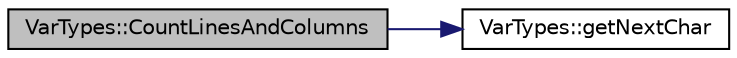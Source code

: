 digraph "VarTypes::CountLinesAndColumns"
{
 // INTERACTIVE_SVG=YES
  edge [fontname="Helvetica",fontsize="10",labelfontname="Helvetica",labelfontsize="10"];
  node [fontname="Helvetica",fontsize="10",shape=record];
  rankdir="LR";
  Node1 [label="VarTypes::CountLinesAndColumns",height=0.2,width=0.4,color="black", fillcolor="grey75", style="filled", fontcolor="black"];
  Node1 -> Node2 [color="midnightblue",fontsize="10",style="solid",fontname="Helvetica"];
  Node2 [label="VarTypes::getNextChar",height=0.2,width=0.4,color="black", fillcolor="white", style="filled",URL="$d1/dde/namespace_var_types.html#a38f7d131d18c3eee6aa4a6fc24291524"];
}
